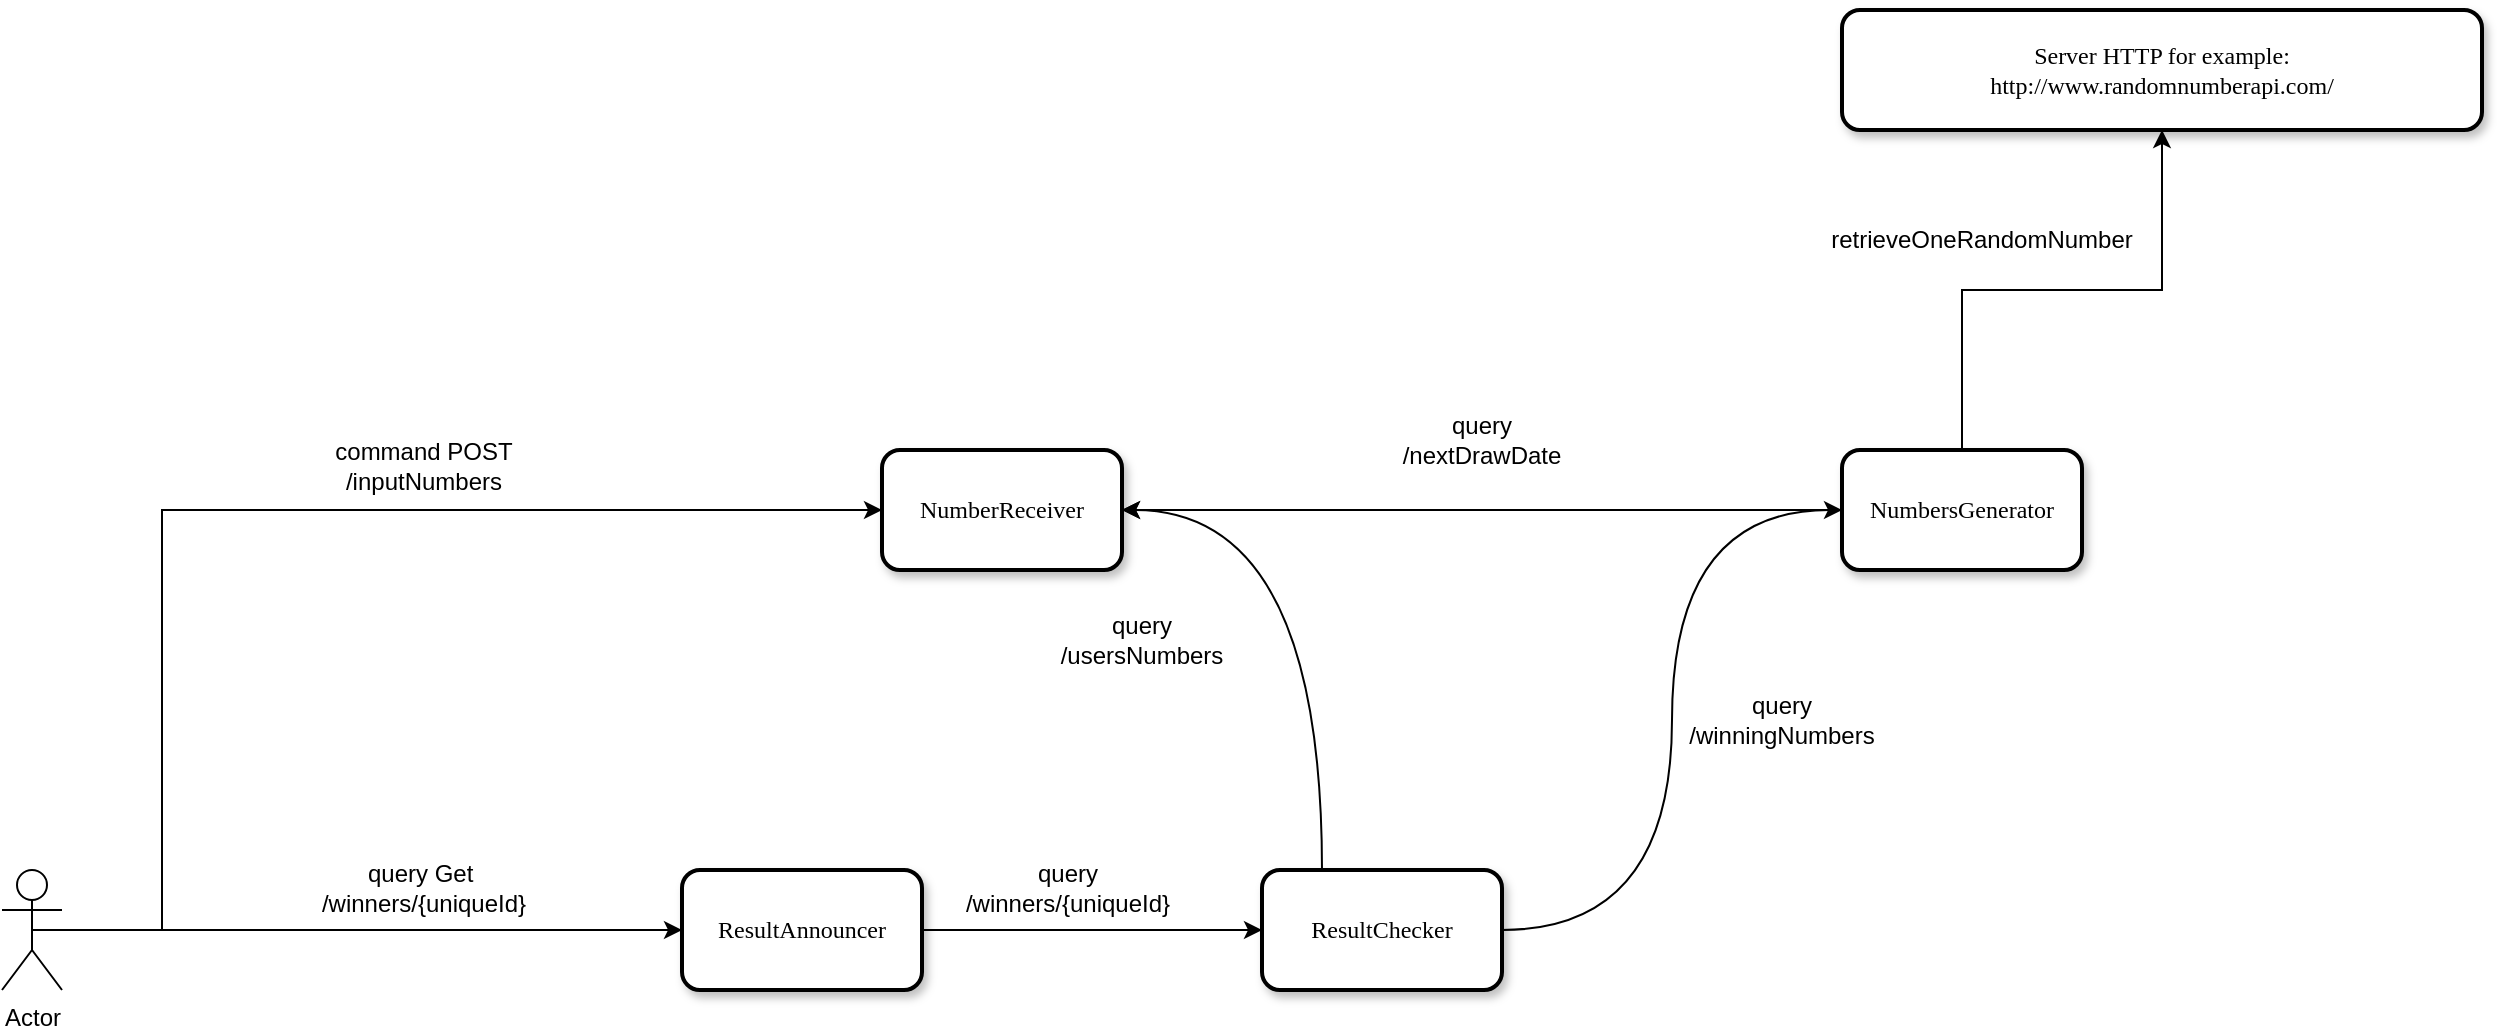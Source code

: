 <mxfile version="23.1.1" type="device">
  <diagram id="C5RBs43oDa-KdzZeNtuy" name="Page-1">
    <mxGraphModel dx="1750" dy="2021" grid="1" gridSize="10" guides="1" tooltips="1" connect="1" arrows="1" fold="1" page="1" pageScale="1" pageWidth="827" pageHeight="1169" math="0" shadow="0">
      <root>
        <mxCell id="WIyWlLk6GJQsqaUBKTNV-0" />
        <mxCell id="WIyWlLk6GJQsqaUBKTNV-1" parent="WIyWlLk6GJQsqaUBKTNV-0" />
        <mxCell id="SFj4wGZl35TIfV8WqIPP-71" style="edgeStyle=orthogonalEdgeStyle;rounded=0;orthogonalLoop=1;jettySize=auto;html=1;exitX=1;exitY=0.5;exitDx=0;exitDy=0;entryX=0;entryY=0.5;entryDx=0;entryDy=0;curved=1;" parent="WIyWlLk6GJQsqaUBKTNV-1" source="SFj4wGZl35TIfV8WqIPP-51" target="SFj4wGZl35TIfV8WqIPP-53" edge="1">
          <mxGeometry relative="1" as="geometry" />
        </mxCell>
        <mxCell id="SFj4wGZl35TIfV8WqIPP-49" value="ResultAnnouncer" style="rounded=1;whiteSpace=wrap;html=1;shadow=1;comic=0;labelBackgroundColor=none;strokeWidth=2;fontFamily=Verdana;fontSize=12;align=center;" parent="WIyWlLk6GJQsqaUBKTNV-1" vertex="1">
          <mxGeometry x="440" y="-90" width="120" height="60" as="geometry" />
        </mxCell>
        <mxCell id="qTVQNKx9V2dFr198WONU-0" style="edgeStyle=orthogonalEdgeStyle;rounded=0;orthogonalLoop=1;jettySize=auto;html=1;exitX=0;exitY=0.5;exitDx=0;exitDy=0;entryX=1;entryY=0.5;entryDx=0;entryDy=0;curved=1;" edge="1" parent="WIyWlLk6GJQsqaUBKTNV-1" source="SFj4wGZl35TIfV8WqIPP-53" target="SFj4wGZl35TIfV8WqIPP-61">
          <mxGeometry relative="1" as="geometry" />
        </mxCell>
        <mxCell id="qTVQNKx9V2dFr198WONU-3" style="edgeStyle=orthogonalEdgeStyle;rounded=0;orthogonalLoop=1;jettySize=auto;html=1;exitX=0.5;exitY=0;exitDx=0;exitDy=0;entryX=0.5;entryY=1;entryDx=0;entryDy=0;" edge="1" parent="WIyWlLk6GJQsqaUBKTNV-1" source="SFj4wGZl35TIfV8WqIPP-53" target="qTVQNKx9V2dFr198WONU-2">
          <mxGeometry relative="1" as="geometry" />
        </mxCell>
        <mxCell id="SFj4wGZl35TIfV8WqIPP-53" value="&lt;div&gt;NumbersGenerator&lt;/div&gt;" style="rounded=1;whiteSpace=wrap;html=1;shadow=1;comic=0;labelBackgroundColor=none;strokeWidth=2;fontFamily=Verdana;fontSize=12;align=center;" parent="WIyWlLk6GJQsqaUBKTNV-1" vertex="1">
          <mxGeometry x="1020" y="-300" width="120" height="60" as="geometry" />
        </mxCell>
        <mxCell id="SFj4wGZl35TIfV8WqIPP-62" style="edgeStyle=orthogonalEdgeStyle;rounded=0;orthogonalLoop=1;jettySize=auto;html=1;exitX=0.5;exitY=0.5;exitDx=0;exitDy=0;exitPerimeter=0;entryX=0;entryY=0.5;entryDx=0;entryDy=0;" parent="WIyWlLk6GJQsqaUBKTNV-1" source="SFj4wGZl35TIfV8WqIPP-54" target="SFj4wGZl35TIfV8WqIPP-61" edge="1">
          <mxGeometry relative="1" as="geometry">
            <Array as="points">
              <mxPoint x="180" y="-60" />
              <mxPoint x="180" y="-270" />
            </Array>
          </mxGeometry>
        </mxCell>
        <mxCell id="SFj4wGZl35TIfV8WqIPP-64" style="edgeStyle=orthogonalEdgeStyle;rounded=0;orthogonalLoop=1;jettySize=auto;html=1;exitX=0.5;exitY=0.5;exitDx=0;exitDy=0;exitPerimeter=0;curved=1;" parent="WIyWlLk6GJQsqaUBKTNV-1" source="SFj4wGZl35TIfV8WqIPP-54" target="SFj4wGZl35TIfV8WqIPP-49" edge="1">
          <mxGeometry relative="1" as="geometry" />
        </mxCell>
        <mxCell id="SFj4wGZl35TIfV8WqIPP-54" value="Actor" style="shape=umlActor;verticalLabelPosition=bottom;verticalAlign=top;html=1;outlineConnect=0;" parent="WIyWlLk6GJQsqaUBKTNV-1" vertex="1">
          <mxGeometry x="100" y="-90" width="30" height="60" as="geometry" />
        </mxCell>
        <mxCell id="SFj4wGZl35TIfV8WqIPP-61" value="NumberReceiver" style="rounded=1;whiteSpace=wrap;html=1;shadow=1;comic=0;labelBackgroundColor=none;strokeWidth=2;fontFamily=Verdana;fontSize=12;align=center;" parent="WIyWlLk6GJQsqaUBKTNV-1" vertex="1">
          <mxGeometry x="540" y="-300" width="120" height="60" as="geometry" />
        </mxCell>
        <mxCell id="SFj4wGZl35TIfV8WqIPP-77" value="" style="edgeStyle=orthogonalEdgeStyle;rounded=0;orthogonalLoop=1;jettySize=auto;html=1;exitX=1;exitY=0.5;exitDx=0;exitDy=0;entryX=0;entryY=0.5;entryDx=0;entryDy=0;curved=1;" parent="WIyWlLk6GJQsqaUBKTNV-1" source="SFj4wGZl35TIfV8WqIPP-49" target="SFj4wGZl35TIfV8WqIPP-51" edge="1">
          <mxGeometry relative="1" as="geometry">
            <mxPoint x="360" y="-60" as="sourcePoint" />
            <mxPoint x="610" y="70" as="targetPoint" />
          </mxGeometry>
        </mxCell>
        <mxCell id="9bW-CowQirYjb-t3X53Q-0" style="edgeStyle=orthogonalEdgeStyle;rounded=0;orthogonalLoop=1;jettySize=auto;html=1;exitX=0.25;exitY=0;exitDx=0;exitDy=0;entryX=1;entryY=0.5;entryDx=0;entryDy=0;curved=1;" parent="WIyWlLk6GJQsqaUBKTNV-1" source="SFj4wGZl35TIfV8WqIPP-51" target="SFj4wGZl35TIfV8WqIPP-61" edge="1">
          <mxGeometry relative="1" as="geometry" />
        </mxCell>
        <mxCell id="SFj4wGZl35TIfV8WqIPP-51" value="ResultChecker" style="rounded=1;whiteSpace=wrap;html=1;shadow=1;comic=0;labelBackgroundColor=none;strokeWidth=2;fontFamily=Verdana;fontSize=12;align=center;" parent="WIyWlLk6GJQsqaUBKTNV-1" vertex="1">
          <mxGeometry x="730" y="-90" width="120" height="60" as="geometry" />
        </mxCell>
        <mxCell id="SFj4wGZl35TIfV8WqIPP-80" value="command POST /inputNumbers" style="text;strokeColor=none;align=center;fillColor=none;html=1;verticalAlign=middle;whiteSpace=wrap;rounded=0;" parent="WIyWlLk6GJQsqaUBKTNV-1" vertex="1">
          <mxGeometry x="241" y="-307" width="140" height="30" as="geometry" />
        </mxCell>
        <mxCell id="SFj4wGZl35TIfV8WqIPP-86" value="&lt;div&gt;query Get&amp;nbsp;&lt;/div&gt;&lt;div&gt;/winners/{uniqueId}&lt;/div&gt;" style="text;strokeColor=none;align=center;fillColor=none;html=1;verticalAlign=middle;whiteSpace=wrap;rounded=0;" parent="WIyWlLk6GJQsqaUBKTNV-1" vertex="1">
          <mxGeometry x="241" y="-96" width="140" height="30" as="geometry" />
        </mxCell>
        <mxCell id="9bW-CowQirYjb-t3X53Q-1" value="&lt;div&gt;query &lt;br&gt;&lt;/div&gt;&lt;div&gt;/winners/{uniqueId}&lt;/div&gt;" style="text;strokeColor=none;align=center;fillColor=none;html=1;verticalAlign=middle;whiteSpace=wrap;rounded=0;" parent="WIyWlLk6GJQsqaUBKTNV-1" vertex="1">
          <mxGeometry x="563" y="-96" width="140" height="30" as="geometry" />
        </mxCell>
        <mxCell id="9bW-CowQirYjb-t3X53Q-2" value="&lt;div&gt;query &lt;br&gt;&lt;/div&gt;&lt;div&gt;/usersNumbers&lt;/div&gt;" style="text;strokeColor=none;align=center;fillColor=none;html=1;verticalAlign=middle;whiteSpace=wrap;rounded=0;" parent="WIyWlLk6GJQsqaUBKTNV-1" vertex="1">
          <mxGeometry x="600" y="-220" width="140" height="30" as="geometry" />
        </mxCell>
        <mxCell id="9bW-CowQirYjb-t3X53Q-5" value="&lt;div&gt;query &lt;br&gt;&lt;/div&gt;&lt;div&gt;/winningNumbers&lt;/div&gt;" style="text;strokeColor=none;align=center;fillColor=none;html=1;verticalAlign=middle;whiteSpace=wrap;rounded=0;" parent="WIyWlLk6GJQsqaUBKTNV-1" vertex="1">
          <mxGeometry x="920" y="-180" width="140" height="30" as="geometry" />
        </mxCell>
        <mxCell id="qTVQNKx9V2dFr198WONU-1" value="&lt;div&gt;query &lt;br&gt;&lt;/div&gt;&lt;div&gt;/nextDrawDate&lt;/div&gt;" style="text;strokeColor=none;align=center;fillColor=none;html=1;verticalAlign=middle;whiteSpace=wrap;rounded=0;" vertex="1" parent="WIyWlLk6GJQsqaUBKTNV-1">
          <mxGeometry x="770" y="-320" width="140" height="30" as="geometry" />
        </mxCell>
        <mxCell id="qTVQNKx9V2dFr198WONU-2" value="&lt;div&gt;Server HTTP for example:&lt;br&gt;&lt;/div&gt;&lt;div&gt;http://www.randomnumberapi.com/&lt;/div&gt;" style="rounded=1;whiteSpace=wrap;html=1;shadow=1;comic=0;labelBackgroundColor=none;strokeWidth=2;fontFamily=Verdana;fontSize=12;align=center;" vertex="1" parent="WIyWlLk6GJQsqaUBKTNV-1">
          <mxGeometry x="1020" y="-520" width="320" height="60" as="geometry" />
        </mxCell>
        <mxCell id="qTVQNKx9V2dFr198WONU-4" value="retrieveOneRandomNumber" style="text;strokeColor=none;align=center;fillColor=none;html=1;verticalAlign=middle;whiteSpace=wrap;rounded=0;" vertex="1" parent="WIyWlLk6GJQsqaUBKTNV-1">
          <mxGeometry x="1020" y="-420" width="140" height="30" as="geometry" />
        </mxCell>
      </root>
    </mxGraphModel>
  </diagram>
</mxfile>
